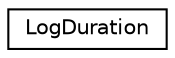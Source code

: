 digraph "Graphical Class Hierarchy"
{
  edge [fontname="Helvetica",fontsize="10",labelfontname="Helvetica",labelfontsize="10"];
  node [fontname="Helvetica",fontsize="10",shape=record];
  rankdir="LR";
  Node0 [label="LogDuration",height=0.2,width=0.4,color="black", fillcolor="white", style="filled",URL="$classLogDuration.html"];
}
